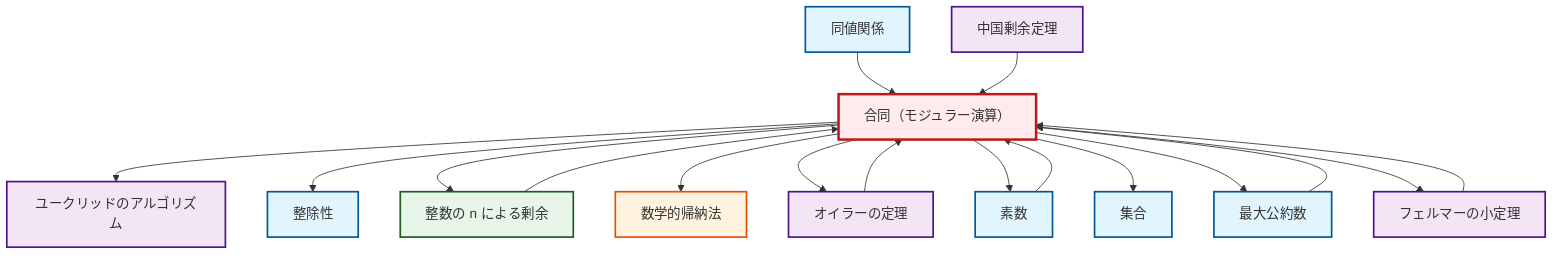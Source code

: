 graph TD
    classDef definition fill:#e1f5fe,stroke:#01579b,stroke-width:2px
    classDef theorem fill:#f3e5f5,stroke:#4a148c,stroke-width:2px
    classDef axiom fill:#fff3e0,stroke:#e65100,stroke-width:2px
    classDef example fill:#e8f5e9,stroke:#1b5e20,stroke-width:2px
    classDef current fill:#ffebee,stroke:#b71c1c,stroke-width:3px
    def-congruence["合同（モジュラー演算）"]:::definition
    def-divisibility["整除性"]:::definition
    ax-induction["数学的帰納法"]:::axiom
    def-gcd["最大公約数"]:::definition
    ex-quotient-integers-mod-n["整数の n による剰余"]:::example
    def-prime["素数"]:::definition
    def-set["集合"]:::definition
    thm-fermat-little["フェルマーの小定理"]:::theorem
    thm-chinese-remainder["中国剰余定理"]:::theorem
    def-equivalence-relation["同値関係"]:::definition
    thm-euclidean-algorithm["ユークリッドのアルゴリズム"]:::theorem
    thm-euler["オイラーの定理"]:::theorem
    def-congruence --> thm-euclidean-algorithm
    def-equivalence-relation --> def-congruence
    def-gcd --> def-congruence
    def-congruence --> def-divisibility
    def-congruence --> ex-quotient-integers-mod-n
    ex-quotient-integers-mod-n --> def-congruence
    def-congruence --> ax-induction
    thm-chinese-remainder --> def-congruence
    def-prime --> def-congruence
    def-congruence --> thm-euler
    def-congruence --> def-prime
    def-congruence --> def-set
    def-congruence --> def-gcd
    thm-fermat-little --> def-congruence
    def-congruence --> thm-fermat-little
    thm-euler --> def-congruence
    class def-congruence current